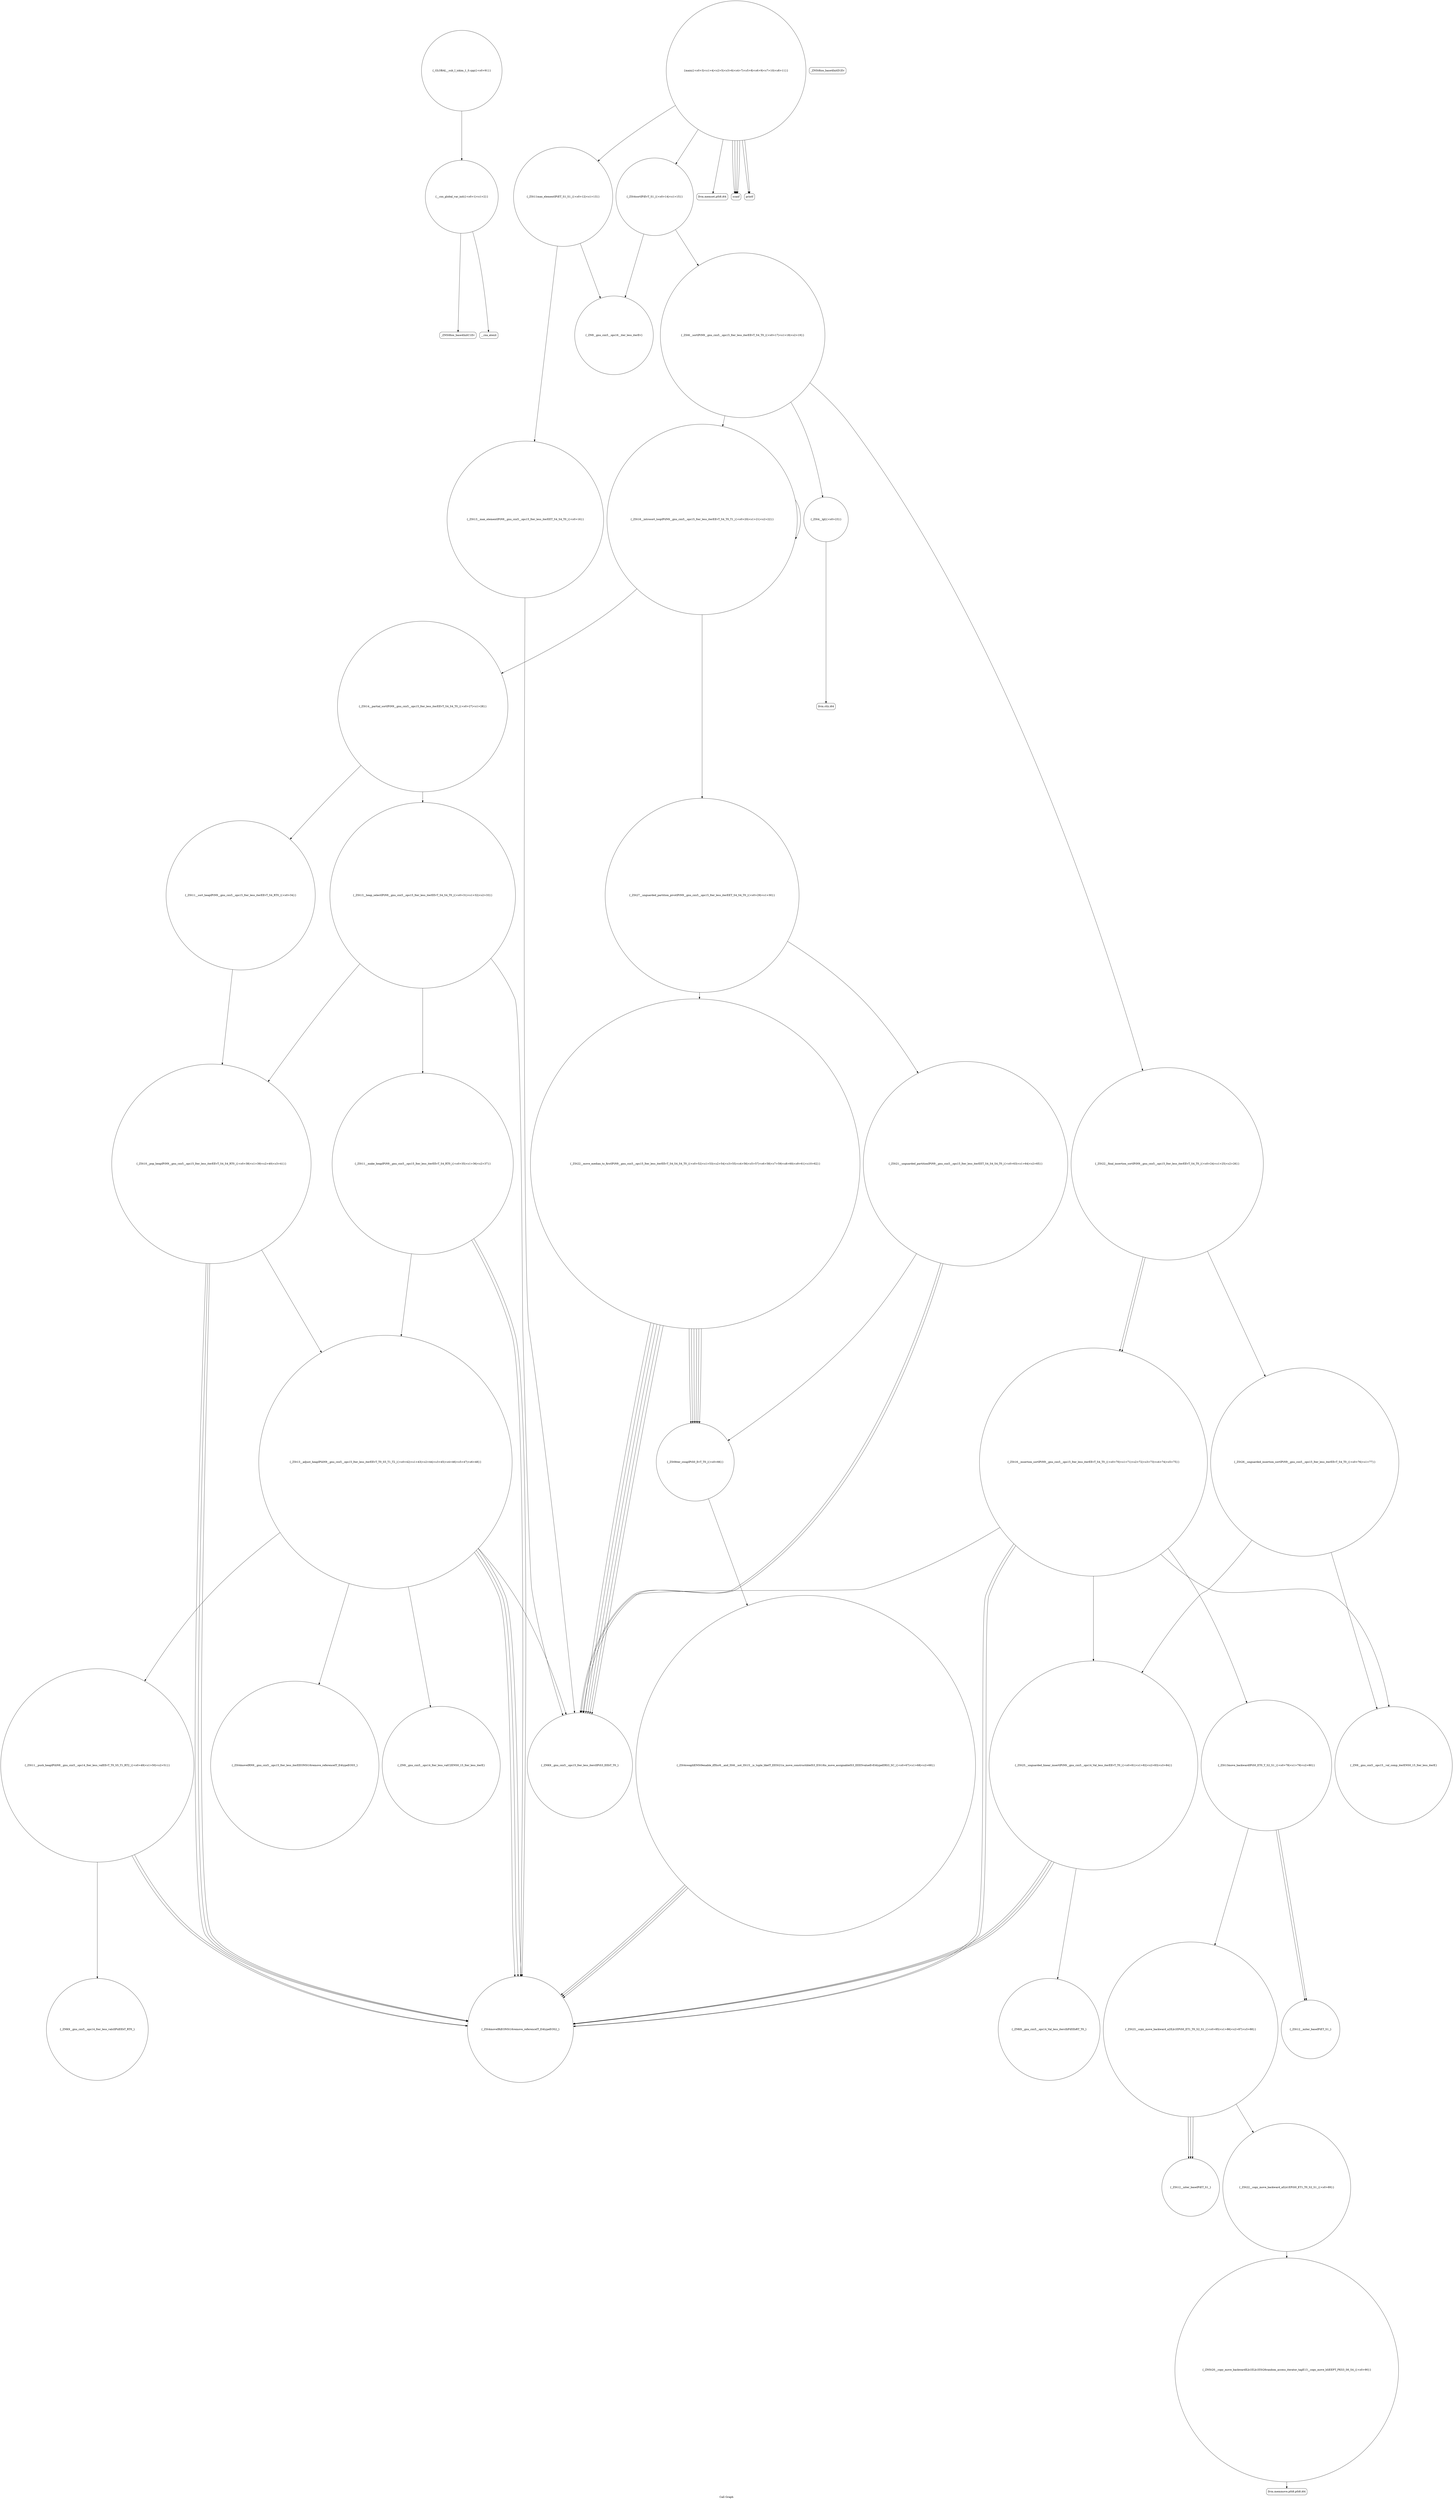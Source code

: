 digraph "Call Graph" {
	label="Call Graph";

	Node0x559014c881e0 [shape=record,shape=circle,label="{__cxx_global_var_init|{<s0>1|<s1>2}}"];
	Node0x559014c881e0:s0 -> Node0x559014c88670[color=black];
	Node0x559014c881e0:s1 -> Node0x559014c88770[color=black];
	Node0x559014c89c70 [shape=record,shape=circle,label="{_ZNK9__gnu_cxx5__ops14_Val_less_iterclIiPiEEbRT_T0_}"];
	Node0x559014c892f0 [shape=record,shape=circle,label="{_ZN9__gnu_cxx5__ops14_Iter_less_valC2ENS0_15_Iter_less_iterE}"];
	Node0x559014c88970 [shape=record,shape=circle,label="{_ZSt11max_elementIPiET_S1_S1_|{<s0>12|<s1>13}}"];
	Node0x559014c88970:s0 -> Node0x559014c88b70[color=black];
	Node0x559014c88970:s1 -> Node0x559014c88af0[color=black];
	Node0x559014c89670 [shape=record,shape=Mrecord,label="{llvm.ctlz.i64}"];
	Node0x559014c88cf0 [shape=record,shape=circle,label="{_ZSt16__introsort_loopIPilN9__gnu_cxx5__ops15_Iter_less_iterEEvT_S4_T0_T1_|{<s0>20|<s1>21|<s2>22}}"];
	Node0x559014c88cf0:s0 -> Node0x559014c88e70[color=black];
	Node0x559014c88cf0:s1 -> Node0x559014c88ef0[color=black];
	Node0x559014c88cf0:s2 -> Node0x559014c88cf0[color=black];
	Node0x559014c899f0 [shape=record,shape=circle,label="{_ZSt12__miter_baseIPiET_S1_}"];
	Node0x559014c89070 [shape=record,shape=circle,label="{_ZSt11__make_heapIPiN9__gnu_cxx5__ops15_Iter_less_iterEEvT_S4_RT0_|{<s0>35|<s1>36|<s2>37}}"];
	Node0x559014c89070:s0 -> Node0x559014c89170[color=black];
	Node0x559014c89070:s1 -> Node0x559014c89170[color=black];
	Node0x559014c89070:s2 -> Node0x559014c891f0[color=black];
	Node0x559014c886f0 [shape=record,shape=Mrecord,label="{_ZNSt8ios_base4InitD1Ev}"];
	Node0x559014c893f0 [shape=record,shape=circle,label="{_ZNK9__gnu_cxx5__ops14_Iter_less_valclIPiiEEbT_RT0_}"];
	Node0x559014c88a70 [shape=record,shape=Mrecord,label="{llvm.memset.p0i8.i64}"];
	Node0x559014c89770 [shape=record,shape=circle,label="{_ZSt26__unguarded_insertion_sortIPiN9__gnu_cxx5__ops15_Iter_less_iterEEvT_S4_T0_|{<s0>76|<s1>77}}"];
	Node0x559014c89770:s0 -> Node0x559014c898f0[color=black];
	Node0x559014c89770:s1 -> Node0x559014c89870[color=black];
	Node0x559014c88df0 [shape=record,shape=circle,label="{_ZSt22__final_insertion_sortIPiN9__gnu_cxx5__ops15_Iter_less_iterEEvT_S4_T0_|{<s0>24|<s1>25|<s2>26}}"];
	Node0x559014c88df0:s0 -> Node0x559014c896f0[color=black];
	Node0x559014c88df0:s1 -> Node0x559014c89770[color=black];
	Node0x559014c88df0:s2 -> Node0x559014c896f0[color=black];
	Node0x559014c89af0 [shape=record,shape=circle,label="{_ZSt12__niter_baseIPiET_S1_}"];
	Node0x559014c89170 [shape=record,shape=circle,label="{_ZSt4moveIRiEONSt16remove_referenceIT_E4typeEOS2_}"];
	Node0x559014c887f0 [shape=record,shape=circle,label="{main|{<s0>3|<s1>4|<s2>5|<s3>6|<s4>7|<s5>8|<s6>9|<s7>10|<s8>11}}"];
	Node0x559014c887f0:s0 -> Node0x559014c88870[color=black];
	Node0x559014c887f0:s1 -> Node0x559014c888f0[color=black];
	Node0x559014c887f0:s2 -> Node0x559014c88870[color=black];
	Node0x559014c887f0:s3 -> Node0x559014c88870[color=black];
	Node0x559014c887f0:s4 -> Node0x559014c88970[color=black];
	Node0x559014c887f0:s5 -> Node0x559014c88870[color=black];
	Node0x559014c887f0:s6 -> Node0x559014c889f0[color=black];
	Node0x559014c887f0:s7 -> Node0x559014c88a70[color=black];
	Node0x559014c887f0:s8 -> Node0x559014c888f0[color=black];
	Node0x559014c894f0 [shape=record,shape=circle,label="{_ZSt21__unguarded_partitionIPiN9__gnu_cxx5__ops15_Iter_less_iterEET_S4_S4_S4_T0_|{<s0>63|<s1>64|<s2>65}}"];
	Node0x559014c894f0:s0 -> Node0x559014c88bf0[color=black];
	Node0x559014c894f0:s1 -> Node0x559014c88bf0[color=black];
	Node0x559014c894f0:s2 -> Node0x559014c89570[color=black];
	Node0x559014c88b70 [shape=record,shape=circle,label="{_ZN9__gnu_cxx5__ops16__iter_less_iterEv}"];
	Node0x559014c89870 [shape=record,shape=circle,label="{_ZSt25__unguarded_linear_insertIPiN9__gnu_cxx5__ops14_Val_less_iterEEvT_T0_|{<s0>81|<s1>82|<s2>83|<s3>84}}"];
	Node0x559014c89870:s0 -> Node0x559014c89170[color=black];
	Node0x559014c89870:s1 -> Node0x559014c89c70[color=black];
	Node0x559014c89870:s2 -> Node0x559014c89170[color=black];
	Node0x559014c89870:s3 -> Node0x559014c89170[color=black];
	Node0x559014c88ef0 [shape=record,shape=circle,label="{_ZSt27__unguarded_partition_pivotIPiN9__gnu_cxx5__ops15_Iter_less_iterEET_S4_S4_T0_|{<s0>29|<s1>30}}"];
	Node0x559014c88ef0:s0 -> Node0x559014c89470[color=black];
	Node0x559014c88ef0:s1 -> Node0x559014c894f0[color=black];
	Node0x559014c89bf0 [shape=record,shape=Mrecord,label="{llvm.memmove.p0i8.p0i8.i64}"];
	Node0x559014c89270 [shape=record,shape=circle,label="{_ZSt4moveIRN9__gnu_cxx5__ops15_Iter_less_iterEEONSt16remove_referenceIT_E4typeEOS5_}"];
	Node0x559014c888f0 [shape=record,shape=Mrecord,label="{printf}"];
	Node0x559014c895f0 [shape=record,shape=circle,label="{_ZSt4swapIiENSt9enable_ifIXsr6__and_ISt6__not_ISt15__is_tuple_likeIT_EESt21is_move_constructibleIS3_ESt18is_move_assignableIS3_EEE5valueEvE4typeERS3_SC_|{<s0>67|<s1>68|<s2>69}}"];
	Node0x559014c895f0:s0 -> Node0x559014c89170[color=black];
	Node0x559014c895f0:s1 -> Node0x559014c89170[color=black];
	Node0x559014c895f0:s2 -> Node0x559014c89170[color=black];
	Node0x559014c88c70 [shape=record,shape=circle,label="{_ZSt6__sortIPiN9__gnu_cxx5__ops15_Iter_less_iterEEvT_S4_T0_|{<s0>17|<s1>18|<s2>19}}"];
	Node0x559014c88c70:s0 -> Node0x559014c88d70[color=black];
	Node0x559014c88c70:s1 -> Node0x559014c88cf0[color=black];
	Node0x559014c88c70:s2 -> Node0x559014c88df0[color=black];
	Node0x559014c89970 [shape=record,shape=circle,label="{_ZSt23__copy_move_backward_a2ILb1EPiS0_ET1_T0_S2_S1_|{<s0>85|<s1>86|<s2>87|<s3>88}}"];
	Node0x559014c89970:s0 -> Node0x559014c89af0[color=black];
	Node0x559014c89970:s1 -> Node0x559014c89af0[color=black];
	Node0x559014c89970:s2 -> Node0x559014c89af0[color=black];
	Node0x559014c89970:s3 -> Node0x559014c89a70[color=black];
	Node0x559014c88ff0 [shape=record,shape=circle,label="{_ZSt11__sort_heapIPiN9__gnu_cxx5__ops15_Iter_less_iterEEvT_S4_RT0_|{<s0>34}}"];
	Node0x559014c88ff0:s0 -> Node0x559014c890f0[color=black];
	Node0x559014c88670 [shape=record,shape=Mrecord,label="{_ZNSt8ios_base4InitC1Ev}"];
	Node0x559014c89cf0 [shape=record,shape=circle,label="{_GLOBAL__sub_I_iskim_1_0.cpp|{<s0>91}}"];
	Node0x559014c89cf0:s0 -> Node0x559014c881e0[color=black];
	Node0x559014c89370 [shape=record,shape=circle,label="{_ZSt11__push_heapIPiliN9__gnu_cxx5__ops14_Iter_less_valEEvT_T0_S5_T1_RT2_|{<s0>49|<s1>50|<s2>51}}"];
	Node0x559014c89370:s0 -> Node0x559014c893f0[color=black];
	Node0x559014c89370:s1 -> Node0x559014c89170[color=black];
	Node0x559014c89370:s2 -> Node0x559014c89170[color=black];
	Node0x559014c889f0 [shape=record,shape=circle,label="{_ZSt4sortIPiEvT_S1_|{<s0>14|<s1>15}}"];
	Node0x559014c889f0:s0 -> Node0x559014c88b70[color=black];
	Node0x559014c889f0:s1 -> Node0x559014c88c70[color=black];
	Node0x559014c896f0 [shape=record,shape=circle,label="{_ZSt16__insertion_sortIPiN9__gnu_cxx5__ops15_Iter_less_iterEEvT_S4_T0_|{<s0>70|<s1>71|<s2>72|<s3>73|<s4>74|<s5>75}}"];
	Node0x559014c896f0:s0 -> Node0x559014c88bf0[color=black];
	Node0x559014c896f0:s1 -> Node0x559014c89170[color=black];
	Node0x559014c896f0:s2 -> Node0x559014c897f0[color=black];
	Node0x559014c896f0:s3 -> Node0x559014c89170[color=black];
	Node0x559014c896f0:s4 -> Node0x559014c898f0[color=black];
	Node0x559014c896f0:s5 -> Node0x559014c89870[color=black];
	Node0x559014c88d70 [shape=record,shape=circle,label="{_ZSt4__lgl|{<s0>23}}"];
	Node0x559014c88d70:s0 -> Node0x559014c89670[color=black];
	Node0x559014c89a70 [shape=record,shape=circle,label="{_ZSt22__copy_move_backward_aILb1EPiS0_ET1_T0_S2_S1_|{<s0>89}}"];
	Node0x559014c89a70:s0 -> Node0x559014c89b70[color=black];
	Node0x559014c890f0 [shape=record,shape=circle,label="{_ZSt10__pop_heapIPiN9__gnu_cxx5__ops15_Iter_less_iterEEvT_S4_S4_RT0_|{<s0>38|<s1>39|<s2>40|<s3>41}}"];
	Node0x559014c890f0:s0 -> Node0x559014c89170[color=black];
	Node0x559014c890f0:s1 -> Node0x559014c89170[color=black];
	Node0x559014c890f0:s2 -> Node0x559014c89170[color=black];
	Node0x559014c890f0:s3 -> Node0x559014c891f0[color=black];
	Node0x559014c88770 [shape=record,shape=Mrecord,label="{__cxa_atexit}"];
	Node0x559014c89470 [shape=record,shape=circle,label="{_ZSt22__move_median_to_firstIPiN9__gnu_cxx5__ops15_Iter_less_iterEEvT_S4_S4_S4_T0_|{<s0>52|<s1>53|<s2>54|<s3>55|<s4>56|<s5>57|<s6>58|<s7>59|<s8>60|<s9>61|<s10>62}}"];
	Node0x559014c89470:s0 -> Node0x559014c88bf0[color=black];
	Node0x559014c89470:s1 -> Node0x559014c88bf0[color=black];
	Node0x559014c89470:s2 -> Node0x559014c89570[color=black];
	Node0x559014c89470:s3 -> Node0x559014c88bf0[color=black];
	Node0x559014c89470:s4 -> Node0x559014c89570[color=black];
	Node0x559014c89470:s5 -> Node0x559014c89570[color=black];
	Node0x559014c89470:s6 -> Node0x559014c88bf0[color=black];
	Node0x559014c89470:s7 -> Node0x559014c89570[color=black];
	Node0x559014c89470:s8 -> Node0x559014c88bf0[color=black];
	Node0x559014c89470:s9 -> Node0x559014c89570[color=black];
	Node0x559014c89470:s10 -> Node0x559014c89570[color=black];
	Node0x559014c88af0 [shape=record,shape=circle,label="{_ZSt13__max_elementIPiN9__gnu_cxx5__ops15_Iter_less_iterEET_S4_S4_T0_|{<s0>16}}"];
	Node0x559014c88af0:s0 -> Node0x559014c88bf0[color=black];
	Node0x559014c897f0 [shape=record,shape=circle,label="{_ZSt13move_backwardIPiS0_ET0_T_S2_S1_|{<s0>78|<s1>79|<s2>80}}"];
	Node0x559014c897f0:s0 -> Node0x559014c899f0[color=black];
	Node0x559014c897f0:s1 -> Node0x559014c899f0[color=black];
	Node0x559014c897f0:s2 -> Node0x559014c89970[color=black];
	Node0x559014c88e70 [shape=record,shape=circle,label="{_ZSt14__partial_sortIPiN9__gnu_cxx5__ops15_Iter_less_iterEEvT_S4_S4_T0_|{<s0>27|<s1>28}}"];
	Node0x559014c88e70:s0 -> Node0x559014c88f70[color=black];
	Node0x559014c88e70:s1 -> Node0x559014c88ff0[color=black];
	Node0x559014c89b70 [shape=record,shape=circle,label="{_ZNSt20__copy_move_backwardILb1ELb1ESt26random_access_iterator_tagE13__copy_move_bIiEEPT_PKS3_S6_S4_|{<s0>90}}"];
	Node0x559014c89b70:s0 -> Node0x559014c89bf0[color=black];
	Node0x559014c891f0 [shape=record,shape=circle,label="{_ZSt13__adjust_heapIPiliN9__gnu_cxx5__ops15_Iter_less_iterEEvT_T0_S5_T1_T2_|{<s0>42|<s1>43|<s2>44|<s3>45|<s4>46|<s5>47|<s6>48}}"];
	Node0x559014c891f0:s0 -> Node0x559014c88bf0[color=black];
	Node0x559014c891f0:s1 -> Node0x559014c89170[color=black];
	Node0x559014c891f0:s2 -> Node0x559014c89170[color=black];
	Node0x559014c891f0:s3 -> Node0x559014c89270[color=black];
	Node0x559014c891f0:s4 -> Node0x559014c892f0[color=black];
	Node0x559014c891f0:s5 -> Node0x559014c89170[color=black];
	Node0x559014c891f0:s6 -> Node0x559014c89370[color=black];
	Node0x559014c88870 [shape=record,shape=Mrecord,label="{scanf}"];
	Node0x559014c89570 [shape=record,shape=circle,label="{_ZSt9iter_swapIPiS0_EvT_T0_|{<s0>66}}"];
	Node0x559014c89570:s0 -> Node0x559014c895f0[color=black];
	Node0x559014c88bf0 [shape=record,shape=circle,label="{_ZNK9__gnu_cxx5__ops15_Iter_less_iterclIPiS3_EEbT_T0_}"];
	Node0x559014c898f0 [shape=record,shape=circle,label="{_ZN9__gnu_cxx5__ops15__val_comp_iterENS0_15_Iter_less_iterE}"];
	Node0x559014c88f70 [shape=record,shape=circle,label="{_ZSt13__heap_selectIPiN9__gnu_cxx5__ops15_Iter_less_iterEEvT_S4_S4_T0_|{<s0>31|<s1>32|<s2>33}}"];
	Node0x559014c88f70:s0 -> Node0x559014c89070[color=black];
	Node0x559014c88f70:s1 -> Node0x559014c88bf0[color=black];
	Node0x559014c88f70:s2 -> Node0x559014c890f0[color=black];
}

